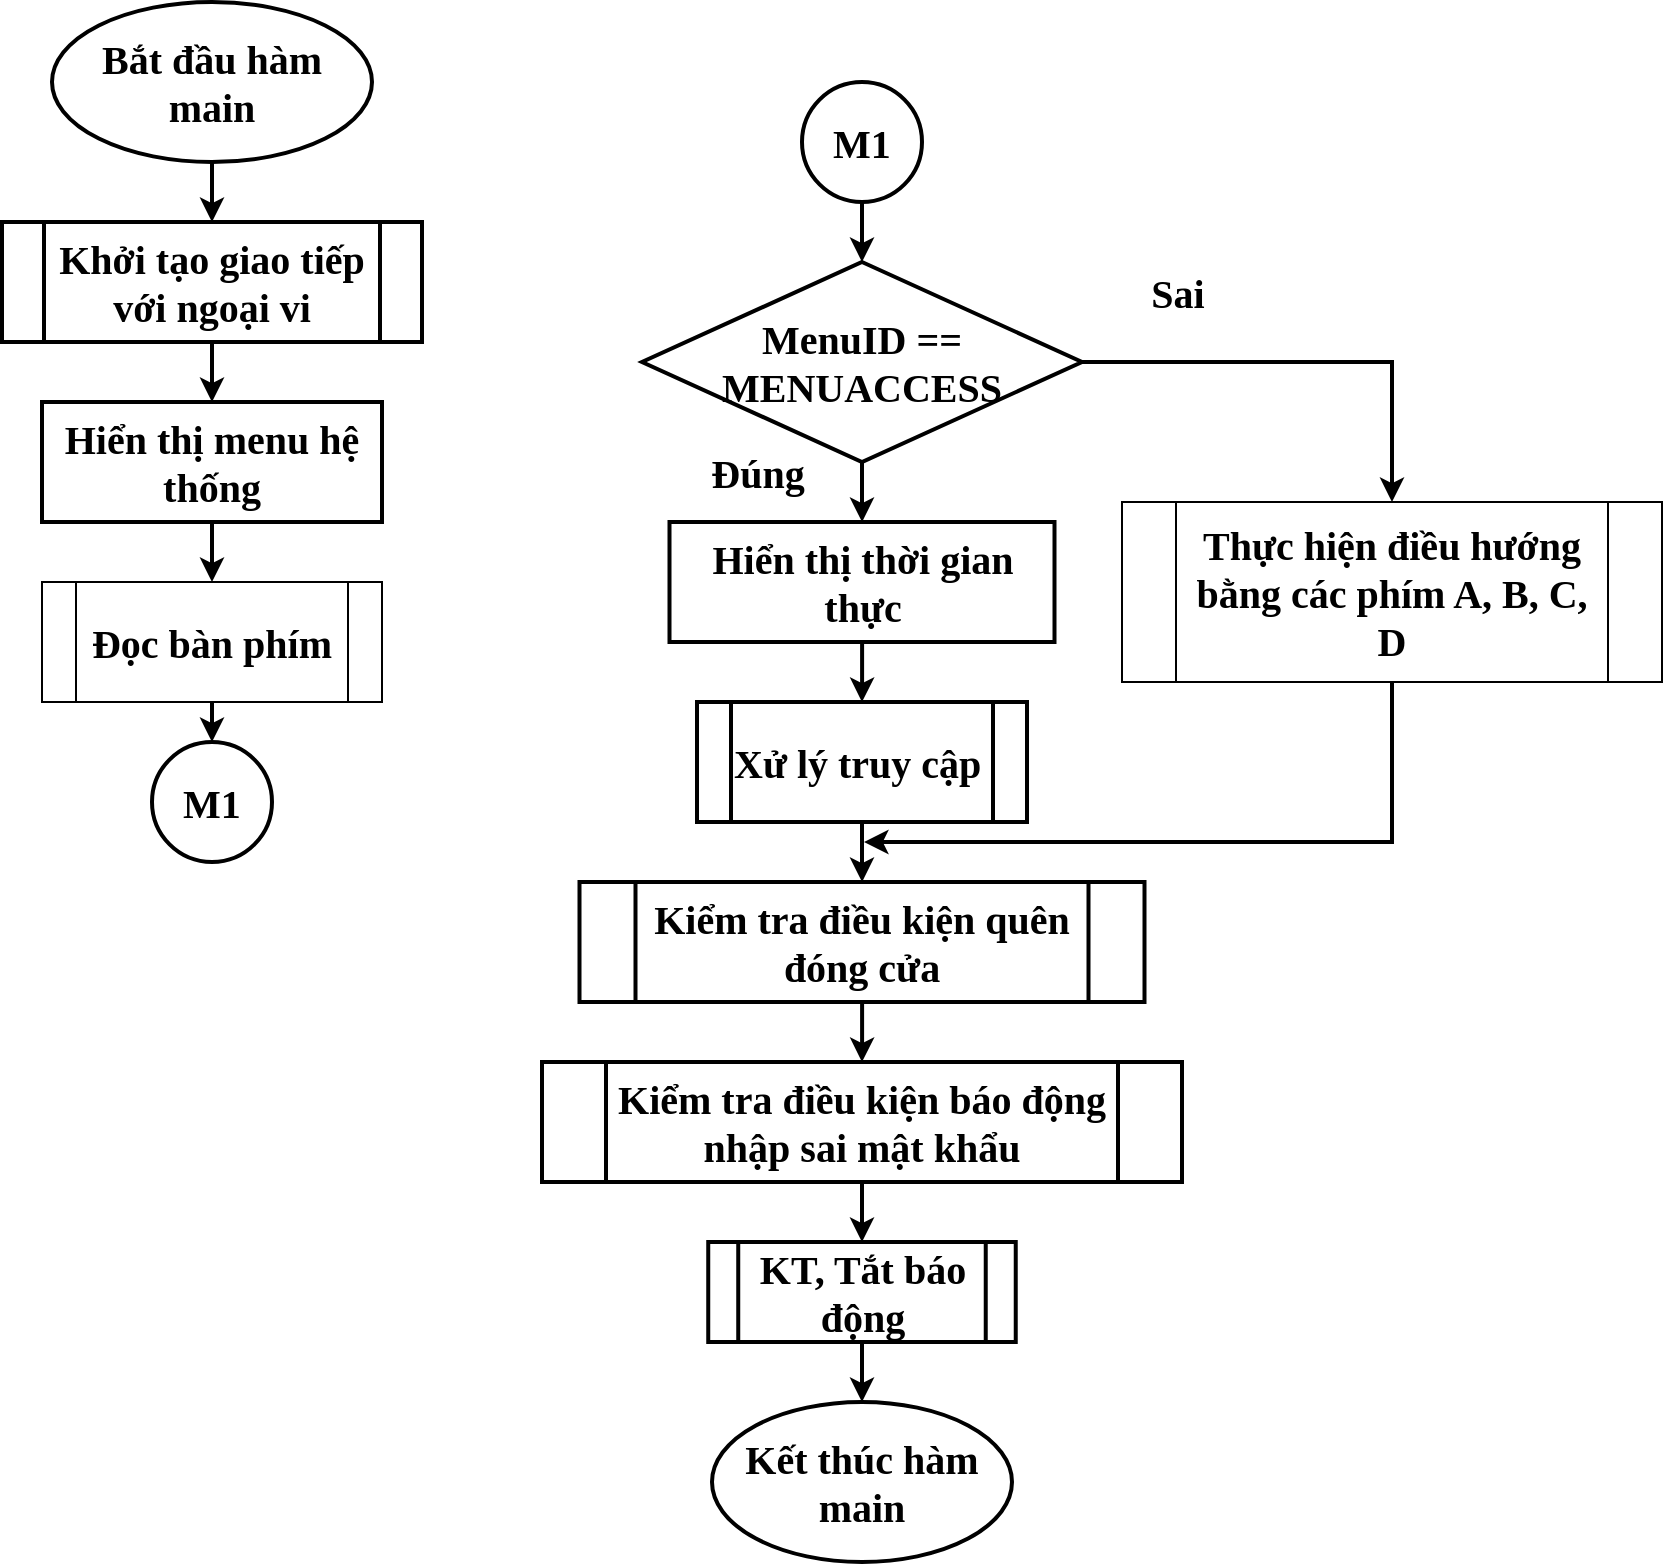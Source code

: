 <mxfile version="21.5.0" type="device">
  <diagram name="Page-1" id="QPQulkxRh0QCsYlEspli">
    <mxGraphModel dx="1671" dy="573" grid="1" gridSize="10" guides="1" tooltips="1" connect="1" arrows="1" fold="1" page="1" pageScale="1" pageWidth="850" pageHeight="1100" math="0" shadow="0">
      <root>
        <mxCell id="0" />
        <mxCell id="1" parent="0" />
        <mxCell id="XCPFlrFazRPwGxz09RWL-25" style="edgeStyle=orthogonalEdgeStyle;rounded=0;orthogonalLoop=1;jettySize=auto;html=1;exitX=1;exitY=0.5;exitDx=0;exitDy=0;entryX=0.5;entryY=0;entryDx=0;entryDy=0;strokeWidth=2;fontSize=20;fontFamily=Times New Roman;fontStyle=1" parent="1" source="XCPFlrFazRPwGxz09RWL-7" edge="1" target="aA7Yho0MTrzrNq6ZITcg-2">
          <mxGeometry relative="1" as="geometry">
            <mxPoint x="537.5" y="570" as="targetPoint" />
          </mxGeometry>
        </mxCell>
        <mxCell id="XCPFlrFazRPwGxz09RWL-26" value="" style="edgeStyle=orthogonalEdgeStyle;rounded=0;orthogonalLoop=1;jettySize=auto;html=1;strokeWidth=2;fontSize=20;fontFamily=Times New Roman;fontStyle=1" parent="1" source="XCPFlrFazRPwGxz09RWL-7" target="XCPFlrFazRPwGxz09RWL-10" edge="1">
          <mxGeometry relative="1" as="geometry" />
        </mxCell>
        <mxCell id="XCPFlrFazRPwGxz09RWL-7" value="MenuID == MENUACCESS" style="rhombus;whiteSpace=wrap;html=1;strokeWidth=2;fontSize=20;fontFamily=Times New Roman;fontStyle=1" parent="1" vertex="1">
          <mxGeometry x="160" y="450" width="220" height="100" as="geometry" />
        </mxCell>
        <mxCell id="_z30vPa9xvEplYzG8e8M-26" value="" style="edgeStyle=orthogonalEdgeStyle;rounded=0;orthogonalLoop=1;jettySize=auto;html=1;strokeWidth=2;fontFamily=Times New Roman;fontStyle=1;fontSize=20;" parent="1" source="XCPFlrFazRPwGxz09RWL-9" target="_z30vPa9xvEplYzG8e8M-25" edge="1">
          <mxGeometry relative="1" as="geometry" />
        </mxCell>
        <mxCell id="XCPFlrFazRPwGxz09RWL-9" value="Xử lý truy cập" style="shape=process;whiteSpace=wrap;html=1;backgroundOutline=1;strokeWidth=2;fontSize=20;fontFamily=Times New Roman;fontStyle=1;align=left;" parent="1" vertex="1">
          <mxGeometry x="187.5" y="670" width="165" height="60" as="geometry" />
        </mxCell>
        <mxCell id="XCPFlrFazRPwGxz09RWL-27" value="" style="edgeStyle=orthogonalEdgeStyle;rounded=0;orthogonalLoop=1;jettySize=auto;html=1;strokeWidth=2;fontSize=20;fontFamily=Times New Roman;fontStyle=1" parent="1" source="XCPFlrFazRPwGxz09RWL-10" target="XCPFlrFazRPwGxz09RWL-9" edge="1">
          <mxGeometry relative="1" as="geometry" />
        </mxCell>
        <mxCell id="XCPFlrFazRPwGxz09RWL-10" value="Hiển thị thời gian thực" style="rounded=0;whiteSpace=wrap;html=1;strokeWidth=2;fontSize=20;fontFamily=Times New Roman;fontStyle=1" parent="1" vertex="1">
          <mxGeometry x="173.75" y="580" width="192.5" height="60" as="geometry" />
        </mxCell>
        <mxCell id="XCPFlrFazRPwGxz09RWL-37" value="" style="endArrow=classic;html=1;rounded=0;exitX=0.5;exitY=1;exitDx=0;exitDy=0;strokeWidth=2;fontSize=20;fontFamily=Times New Roman;fontStyle=1" parent="1" edge="1" source="aA7Yho0MTrzrNq6ZITcg-2">
          <mxGeometry width="50" height="50" relative="1" as="geometry">
            <mxPoint x="537.5" y="660" as="sourcePoint" />
            <mxPoint x="271" y="740" as="targetPoint" />
            <Array as="points">
              <mxPoint x="535" y="740" />
            </Array>
          </mxGeometry>
        </mxCell>
        <mxCell id="_z30vPa9xvEplYzG8e8M-28" value="" style="edgeStyle=orthogonalEdgeStyle;rounded=0;orthogonalLoop=1;jettySize=auto;html=1;strokeWidth=2;fontFamily=Times New Roman;fontStyle=1;fontSize=20;" parent="1" source="XCPFlrFazRPwGxz09RWL-40" target="_z30vPa9xvEplYzG8e8M-24" edge="1">
          <mxGeometry relative="1" as="geometry" />
        </mxCell>
        <mxCell id="XCPFlrFazRPwGxz09RWL-40" value="Kiểm tra điều kiện báo động nhập sai mật khẩu" style="shape=process;whiteSpace=wrap;html=1;backgroundOutline=1;strokeWidth=2;fontSize=20;fontFamily=Times New Roman;fontStyle=1;align=center;" parent="1" vertex="1">
          <mxGeometry x="110" y="850" width="320" height="60" as="geometry" />
        </mxCell>
        <mxCell id="XCPFlrFazRPwGxz09RWL-41" value="Kết thúc hàm main" style="ellipse;whiteSpace=wrap;html=1;strokeWidth=2;fontSize=20;fontFamily=Times New Roman;fontStyle=1" parent="1" vertex="1">
          <mxGeometry x="195" y="1020" width="150" height="80" as="geometry" />
        </mxCell>
        <mxCell id="_z30vPa9xvEplYzG8e8M-21" value="Đúng" style="text;html=1;strokeColor=none;fillColor=none;align=center;verticalAlign=middle;whiteSpace=wrap;rounded=0;fontStyle=1;fontFamily=Times New Roman;fontSize=20;strokeWidth=2;" parent="1" vertex="1">
          <mxGeometry x="187.5" y="540" width="60" height="30" as="geometry" />
        </mxCell>
        <mxCell id="_z30vPa9xvEplYzG8e8M-22" value="Sai" style="text;html=1;strokeColor=none;fillColor=none;align=center;verticalAlign=middle;whiteSpace=wrap;rounded=0;fontStyle=1;fontFamily=Times New Roman;fontSize=20;strokeWidth=2;" parent="1" vertex="1">
          <mxGeometry x="397.5" y="450" width="60" height="30" as="geometry" />
        </mxCell>
        <mxCell id="_z30vPa9xvEplYzG8e8M-29" value="" style="edgeStyle=orthogonalEdgeStyle;rounded=0;orthogonalLoop=1;jettySize=auto;html=1;strokeWidth=2;fontFamily=Times New Roman;fontStyle=1;fontSize=20;" parent="1" source="_z30vPa9xvEplYzG8e8M-24" target="XCPFlrFazRPwGxz09RWL-41" edge="1">
          <mxGeometry relative="1" as="geometry" />
        </mxCell>
        <mxCell id="_z30vPa9xvEplYzG8e8M-24" value="KT, Tắt báo động" style="shape=process;whiteSpace=wrap;html=1;backgroundOutline=1;strokeWidth=2;fontSize=20;fontFamily=Times New Roman;fontStyle=1;align=center;" parent="1" vertex="1">
          <mxGeometry x="193.12" y="940" width="153.75" height="50" as="geometry" />
        </mxCell>
        <mxCell id="_z30vPa9xvEplYzG8e8M-27" value="" style="edgeStyle=orthogonalEdgeStyle;rounded=0;orthogonalLoop=1;jettySize=auto;html=1;strokeWidth=2;fontFamily=Times New Roman;fontStyle=1;fontSize=20;" parent="1" source="_z30vPa9xvEplYzG8e8M-25" target="XCPFlrFazRPwGxz09RWL-40" edge="1">
          <mxGeometry relative="1" as="geometry" />
        </mxCell>
        <mxCell id="_z30vPa9xvEplYzG8e8M-25" value="Kiểm tra điều kiện quên đóng cửa" style="shape=process;whiteSpace=wrap;html=1;backgroundOutline=1;strokeWidth=2;fontSize=20;fontFamily=Times New Roman;fontStyle=1;align=center;" parent="1" vertex="1">
          <mxGeometry x="128.75" y="760" width="282.5" height="60" as="geometry" />
        </mxCell>
        <mxCell id="tlRjyBwh2CmH-G3RnYh4-1" value="" style="edgeStyle=orthogonalEdgeStyle;rounded=0;orthogonalLoop=1;jettySize=auto;html=1;strokeWidth=2;fontSize=20;fontFamily=Times New Roman;fontStyle=1" parent="1" source="tlRjyBwh2CmH-G3RnYh4-2" target="tlRjyBwh2CmH-G3RnYh4-6" edge="1">
          <mxGeometry relative="1" as="geometry" />
        </mxCell>
        <mxCell id="tlRjyBwh2CmH-G3RnYh4-2" value="Bắt đầu hàm main" style="ellipse;whiteSpace=wrap;html=1;strokeWidth=2;fontSize=20;fontFamily=Times New Roman;fontStyle=1" parent="1" vertex="1">
          <mxGeometry x="-135" y="320" width="160" height="80" as="geometry" />
        </mxCell>
        <mxCell id="aA7Yho0MTrzrNq6ZITcg-12" style="edgeStyle=orthogonalEdgeStyle;rounded=0;orthogonalLoop=1;jettySize=auto;html=1;exitX=0.5;exitY=1;exitDx=0;exitDy=0;entryX=0.5;entryY=0;entryDx=0;entryDy=0;strokeWidth=2;" edge="1" parent="1" source="tlRjyBwh2CmH-G3RnYh4-4" target="aA7Yho0MTrzrNq6ZITcg-1">
          <mxGeometry relative="1" as="geometry" />
        </mxCell>
        <mxCell id="tlRjyBwh2CmH-G3RnYh4-4" value="Hiển thị menu hệ thống" style="rounded=0;whiteSpace=wrap;html=1;strokeWidth=2;fontSize=20;fontFamily=Times New Roman;fontStyle=1" parent="1" vertex="1">
          <mxGeometry x="-140" y="520" width="170" height="60" as="geometry" />
        </mxCell>
        <mxCell id="aA7Yho0MTrzrNq6ZITcg-11" style="edgeStyle=orthogonalEdgeStyle;rounded=0;orthogonalLoop=1;jettySize=auto;html=1;exitX=0.5;exitY=1;exitDx=0;exitDy=0;entryX=0.5;entryY=0;entryDx=0;entryDy=0;strokeWidth=2;" edge="1" parent="1" source="tlRjyBwh2CmH-G3RnYh4-6" target="tlRjyBwh2CmH-G3RnYh4-4">
          <mxGeometry relative="1" as="geometry" />
        </mxCell>
        <mxCell id="tlRjyBwh2CmH-G3RnYh4-6" value="Khởi tạo giao tiếp với ngoại vi" style="shape=process;whiteSpace=wrap;html=1;backgroundOutline=1;strokeWidth=2;fontSize=20;fontFamily=Times New Roman;fontStyle=1" parent="1" vertex="1">
          <mxGeometry x="-160" y="430" width="210" height="60" as="geometry" />
        </mxCell>
        <mxCell id="tlRjyBwh2CmH-G3RnYh4-9" value="M1" style="ellipse;whiteSpace=wrap;html=1;aspect=fixed;strokeWidth=2;fontFamily=Times New Roman;fontStyle=1;fontSize=20;" parent="1" vertex="1">
          <mxGeometry x="-85" y="690" width="60" height="60" as="geometry" />
        </mxCell>
        <mxCell id="tlRjyBwh2CmH-G3RnYh4-11" value="" style="edgeStyle=orthogonalEdgeStyle;rounded=0;orthogonalLoop=1;jettySize=auto;html=1;strokeWidth=2;fontFamily=Times New Roman;fontStyle=1;fontSize=20;" parent="1" source="tlRjyBwh2CmH-G3RnYh4-10" target="XCPFlrFazRPwGxz09RWL-7" edge="1">
          <mxGeometry relative="1" as="geometry" />
        </mxCell>
        <mxCell id="tlRjyBwh2CmH-G3RnYh4-10" value="M1" style="ellipse;whiteSpace=wrap;html=1;aspect=fixed;strokeWidth=2;fontFamily=Times New Roman;fontStyle=1;fontSize=20;" parent="1" vertex="1">
          <mxGeometry x="240" y="360" width="60" height="60" as="geometry" />
        </mxCell>
        <mxCell id="aA7Yho0MTrzrNq6ZITcg-13" style="edgeStyle=orthogonalEdgeStyle;rounded=0;orthogonalLoop=1;jettySize=auto;html=1;exitX=0.5;exitY=1;exitDx=0;exitDy=0;entryX=0.5;entryY=0;entryDx=0;entryDy=0;strokeWidth=2;" edge="1" parent="1" source="aA7Yho0MTrzrNq6ZITcg-1" target="tlRjyBwh2CmH-G3RnYh4-9">
          <mxGeometry relative="1" as="geometry" />
        </mxCell>
        <mxCell id="aA7Yho0MTrzrNq6ZITcg-1" value="Đọc bàn phím" style="shape=process;whiteSpace=wrap;html=1;backgroundOutline=1;fontSize=20;fontFamily=Times New Roman;fontStyle=1" vertex="1" parent="1">
          <mxGeometry x="-140" y="610" width="170" height="60" as="geometry" />
        </mxCell>
        <mxCell id="aA7Yho0MTrzrNq6ZITcg-2" value="Thực hiện điều hướng bằng các phím A, B, C, D" style="shape=process;whiteSpace=wrap;html=1;backgroundOutline=1;fontFamily=Times New Roman;fontSize=20;fontStyle=1" vertex="1" parent="1">
          <mxGeometry x="400" y="570" width="270" height="90" as="geometry" />
        </mxCell>
      </root>
    </mxGraphModel>
  </diagram>
</mxfile>
